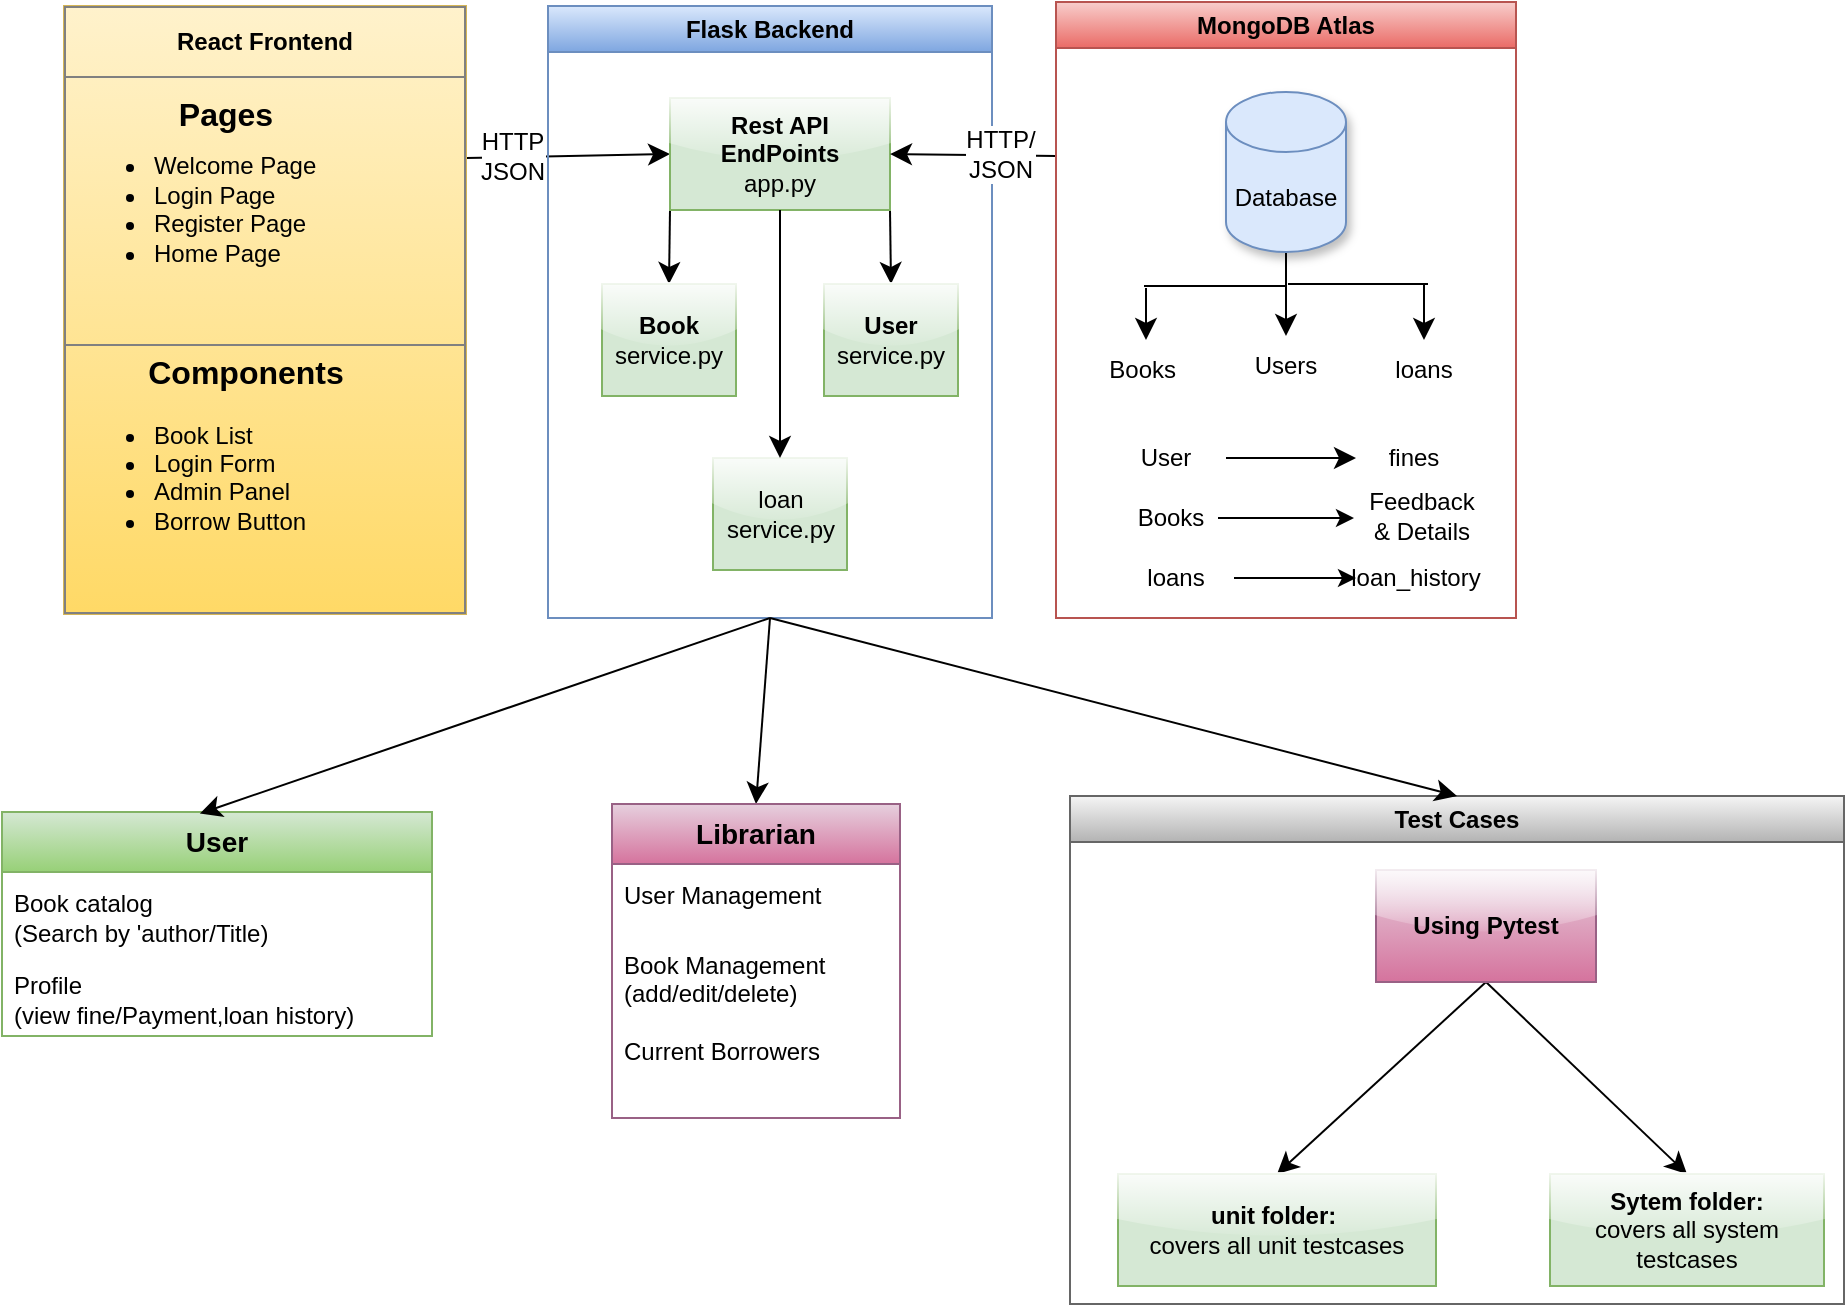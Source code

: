 <mxfile version="28.0.4">
  <diagram name="Page-1" id="vJJ5bVGyb-JGNTKWOepl">
    <mxGraphModel dx="2040" dy="1305" grid="0" gridSize="10" guides="1" tooltips="1" connect="1" arrows="1" fold="1" page="0" pageScale="1" pageWidth="850" pageHeight="1100" math="0" shadow="0">
      <root>
        <mxCell id="0" />
        <mxCell id="1" parent="0" />
        <mxCell id="rSjfv2H7Na3FDd_ksO-H-32" style="edgeStyle=none;curved=1;rounded=0;orthogonalLoop=1;jettySize=auto;html=1;exitX=1;exitY=0.25;exitDx=0;exitDy=0;entryX=0;entryY=0.5;entryDx=0;entryDy=0;fontSize=12;startSize=8;endSize=8;" parent="1" source="rW-h3uAhMxB-FjwPkZ2K-5" target="rSjfv2H7Na3FDd_ksO-H-4" edge="1">
          <mxGeometry relative="1" as="geometry" />
        </mxCell>
        <mxCell id="rSjfv2H7Na3FDd_ksO-H-33" value="HTTP&lt;div&gt;JSON&lt;/div&gt;" style="edgeLabel;html=1;align=center;verticalAlign=middle;resizable=0;points=[];fontSize=12;" parent="rSjfv2H7Na3FDd_ksO-H-32" vertex="1" connectable="0">
          <mxGeometry x="-0.453" y="1" relative="1" as="geometry">
            <mxPoint x="-5" as="offset" />
          </mxGeometry>
        </mxCell>
        <mxCell id="rW-h3uAhMxB-FjwPkZ2K-5" value="&lt;table border=&quot;1&quot; width=&quot;100%&quot; height=&quot;100%&quot; cellpadding=&quot;4&quot; style=&quot;width:100%;height:100%;border-collapse:collapse;&quot;&gt;&lt;tbody&gt;&lt;tr&gt;&lt;th align=&quot;center&quot;&gt;React Frontend&lt;/th&gt;&lt;/tr&gt;&lt;tr&gt;&lt;td&gt;&lt;ul&gt;&lt;li&gt;Welcome Page&lt;/li&gt;&lt;li&gt;Login Page&lt;/li&gt;&lt;li&gt;Register Page&lt;/li&gt;&lt;li&gt;Home Page&lt;/li&gt;&lt;/ul&gt;&lt;/td&gt;&lt;/tr&gt;&lt;tr&gt;&lt;td&gt;&lt;div&gt;&lt;ul&gt;&lt;li&gt;Book List&lt;/li&gt;&lt;li&gt;Login Form&lt;/li&gt;&lt;li&gt;Admin Panel&lt;/li&gt;&lt;li&gt;Borrow Button&lt;/li&gt;&lt;/ul&gt;&lt;/div&gt;&lt;/td&gt;&lt;/tr&gt;&lt;/tbody&gt;&lt;/table&gt;" style="text;html=1;whiteSpace=wrap;strokeColor=#d6b656;fillColor=#fff2cc;overflow=fill;gradientColor=#ffd966;" parent="1" vertex="1">
          <mxGeometry x="-37" y="-23" width="201" height="304" as="geometry" />
        </mxCell>
        <mxCell id="rSjfv2H7Na3FDd_ksO-H-1" value="&lt;b&gt;Pages&lt;/b&gt;" style="text;strokeColor=none;fillColor=none;html=1;align=center;verticalAlign=middle;whiteSpace=wrap;rounded=0;fontSize=16;" parent="1" vertex="1">
          <mxGeometry x="14" y="16" width="60" height="30" as="geometry" />
        </mxCell>
        <mxCell id="rSjfv2H7Na3FDd_ksO-H-2" value="Components" style="text;strokeColor=none;fillColor=none;html=1;align=center;verticalAlign=middle;whiteSpace=wrap;rounded=0;fontSize=16;fontStyle=1" parent="1" vertex="1">
          <mxGeometry x="24" y="145" width="60" height="30" as="geometry" />
        </mxCell>
        <mxCell id="rSjfv2H7Na3FDd_ksO-H-50" style="edgeStyle=none;curved=1;rounded=0;orthogonalLoop=1;jettySize=auto;html=1;exitX=0.5;exitY=1;exitDx=0;exitDy=0;fontSize=12;startSize=8;endSize=8;entryX=0.5;entryY=0;entryDx=0;entryDy=0;" parent="1" source="rSjfv2H7Na3FDd_ksO-H-3" target="rSjfv2H7Na3FDd_ksO-H-45" edge="1">
          <mxGeometry relative="1" as="geometry">
            <mxPoint x="316.176" y="335.177" as="targetPoint" />
          </mxGeometry>
        </mxCell>
        <mxCell id="rSjfv2H7Na3FDd_ksO-H-3" value="Flask Backend" style="swimlane;whiteSpace=wrap;html=1;fillColor=#dae8fc;strokeColor=#6c8ebf;gradientColor=#7ea6e0;" parent="1" vertex="1">
          <mxGeometry x="205" y="-23" width="222" height="306" as="geometry" />
        </mxCell>
        <mxCell id="rSjfv2H7Na3FDd_ksO-H-10" style="edgeStyle=none;curved=1;rounded=0;orthogonalLoop=1;jettySize=auto;html=1;exitX=0;exitY=1;exitDx=0;exitDy=0;entryX=0.5;entryY=0;entryDx=0;entryDy=0;fontSize=12;startSize=8;endSize=8;" parent="rSjfv2H7Na3FDd_ksO-H-3" source="rSjfv2H7Na3FDd_ksO-H-4" target="rSjfv2H7Na3FDd_ksO-H-7" edge="1">
          <mxGeometry relative="1" as="geometry" />
        </mxCell>
        <mxCell id="rSjfv2H7Na3FDd_ksO-H-11" style="edgeStyle=none;curved=1;rounded=0;orthogonalLoop=1;jettySize=auto;html=1;exitX=1;exitY=1;exitDx=0;exitDy=0;entryX=0.5;entryY=0;entryDx=0;entryDy=0;fontSize=12;startSize=8;endSize=8;" parent="rSjfv2H7Na3FDd_ksO-H-3" source="rSjfv2H7Na3FDd_ksO-H-4" target="rSjfv2H7Na3FDd_ksO-H-6" edge="1">
          <mxGeometry relative="1" as="geometry" />
        </mxCell>
        <mxCell id="rSjfv2H7Na3FDd_ksO-H-4" value="&lt;b&gt;Rest API EndPoints&lt;/b&gt;&lt;div&gt;app.py&lt;/div&gt;" style="rounded=0;whiteSpace=wrap;html=1;fillColor=#d5e8d4;strokeColor=#82b366;glass=1;" parent="rSjfv2H7Na3FDd_ksO-H-3" vertex="1">
          <mxGeometry x="61" y="46" width="110" height="56" as="geometry" />
        </mxCell>
        <mxCell id="rSjfv2H7Na3FDd_ksO-H-6" value="&lt;b&gt;User&lt;/b&gt;&lt;div&gt;service.py&lt;/div&gt;" style="rounded=0;whiteSpace=wrap;html=1;fillColor=#d5e8d4;strokeColor=#82b366;glass=1;" parent="rSjfv2H7Na3FDd_ksO-H-3" vertex="1">
          <mxGeometry x="138" y="139" width="67" height="56" as="geometry" />
        </mxCell>
        <mxCell id="rSjfv2H7Na3FDd_ksO-H-7" value="&lt;b&gt;Book&lt;/b&gt;&lt;div&gt;service.py&lt;/div&gt;" style="rounded=0;whiteSpace=wrap;html=1;fillColor=#d5e8d4;strokeColor=#82b366;glass=1;" parent="rSjfv2H7Na3FDd_ksO-H-3" vertex="1">
          <mxGeometry x="27" y="139" width="67" height="56" as="geometry" />
        </mxCell>
        <mxCell id="rSjfv2H7Na3FDd_ksO-H-8" value="loan&lt;div&gt;service.py&lt;/div&gt;" style="rounded=0;whiteSpace=wrap;html=1;fillColor=#d5e8d4;strokeColor=#82b366;glass=1;" parent="rSjfv2H7Na3FDd_ksO-H-3" vertex="1">
          <mxGeometry x="82.5" y="226" width="67" height="56" as="geometry" />
        </mxCell>
        <mxCell id="rSjfv2H7Na3FDd_ksO-H-12" style="edgeStyle=none;curved=1;rounded=0;orthogonalLoop=1;jettySize=auto;html=1;exitX=0.5;exitY=1;exitDx=0;exitDy=0;entryX=0.5;entryY=0;entryDx=0;entryDy=0;fontSize=12;startSize=8;endSize=8;" parent="rSjfv2H7Na3FDd_ksO-H-3" source="rSjfv2H7Na3FDd_ksO-H-4" target="rSjfv2H7Na3FDd_ksO-H-8" edge="1">
          <mxGeometry relative="1" as="geometry" />
        </mxCell>
        <mxCell id="rSjfv2H7Na3FDd_ksO-H-30" style="edgeStyle=none;curved=1;rounded=0;orthogonalLoop=1;jettySize=auto;html=1;exitX=0;exitY=0.25;exitDx=0;exitDy=0;entryX=1;entryY=0.5;entryDx=0;entryDy=0;fontSize=12;startSize=8;endSize=8;" parent="1" source="rSjfv2H7Na3FDd_ksO-H-13" target="rSjfv2H7Na3FDd_ksO-H-4" edge="1">
          <mxGeometry relative="1" as="geometry" />
        </mxCell>
        <mxCell id="rSjfv2H7Na3FDd_ksO-H-31" value="HTTP/&lt;div&gt;JSON&lt;/div&gt;" style="edgeLabel;html=1;align=center;verticalAlign=middle;resizable=0;points=[];fontSize=12;" parent="rSjfv2H7Na3FDd_ksO-H-30" vertex="1" connectable="0">
          <mxGeometry x="-0.31" y="-1" relative="1" as="geometry">
            <mxPoint as="offset" />
          </mxGeometry>
        </mxCell>
        <mxCell id="rSjfv2H7Na3FDd_ksO-H-13" value="MongoDB Atlas" style="swimlane;whiteSpace=wrap;html=1;fillColor=#f8cecc;strokeColor=#b85450;gradientColor=#ea6b66;" parent="1" vertex="1">
          <mxGeometry x="459" y="-25" width="230" height="308" as="geometry" />
        </mxCell>
        <mxCell id="rSjfv2H7Na3FDd_ksO-H-19" style="edgeStyle=none;curved=1;rounded=0;orthogonalLoop=1;jettySize=auto;html=1;exitX=0.5;exitY=1;exitDx=0;exitDy=0;exitPerimeter=0;fontSize=12;startSize=8;endSize=8;" parent="rSjfv2H7Na3FDd_ksO-H-13" source="rSjfv2H7Na3FDd_ksO-H-14" target="rSjfv2H7Na3FDd_ksO-H-16" edge="1">
          <mxGeometry relative="1" as="geometry">
            <Array as="points">
              <mxPoint x="115" y="147" />
            </Array>
          </mxGeometry>
        </mxCell>
        <mxCell id="rSjfv2H7Na3FDd_ksO-H-14" value="Database" style="shape=cylinder3;whiteSpace=wrap;html=1;boundedLbl=1;backgroundOutline=1;size=15;fillColor=#dae8fc;strokeColor=#6c8ebf;shadow=1;" parent="rSjfv2H7Na3FDd_ksO-H-13" vertex="1">
          <mxGeometry x="85" y="45" width="60" height="80" as="geometry" />
        </mxCell>
        <mxCell id="rSjfv2H7Na3FDd_ksO-H-15" value="Books&amp;nbsp;" style="text;html=1;align=center;verticalAlign=middle;whiteSpace=wrap;rounded=0;" parent="rSjfv2H7Na3FDd_ksO-H-13" vertex="1">
          <mxGeometry x="15" y="169" width="60" height="30" as="geometry" />
        </mxCell>
        <mxCell id="rSjfv2H7Na3FDd_ksO-H-16" value="Users" style="text;html=1;align=center;verticalAlign=middle;whiteSpace=wrap;rounded=0;" parent="rSjfv2H7Na3FDd_ksO-H-13" vertex="1">
          <mxGeometry x="85" y="167" width="60" height="30" as="geometry" />
        </mxCell>
        <mxCell id="rSjfv2H7Na3FDd_ksO-H-17" value="loans" style="text;html=1;align=center;verticalAlign=middle;whiteSpace=wrap;rounded=0;" parent="rSjfv2H7Na3FDd_ksO-H-13" vertex="1">
          <mxGeometry x="154" y="169" width="60" height="30" as="geometry" />
        </mxCell>
        <mxCell id="rSjfv2H7Na3FDd_ksO-H-26" value="User" style="text;html=1;align=center;verticalAlign=middle;whiteSpace=wrap;rounded=0;" parent="rSjfv2H7Na3FDd_ksO-H-13" vertex="1">
          <mxGeometry x="25" y="213" width="60" height="30" as="geometry" />
        </mxCell>
        <mxCell id="rSjfv2H7Na3FDd_ksO-H-27" value="fines" style="text;html=1;align=center;verticalAlign=middle;whiteSpace=wrap;rounded=0;" parent="rSjfv2H7Na3FDd_ksO-H-13" vertex="1">
          <mxGeometry x="150" y="211.5" width="58" height="33" as="geometry" />
        </mxCell>
        <mxCell id="rSjfv2H7Na3FDd_ksO-H-28" value="" style="endArrow=classic;html=1;rounded=0;fontSize=12;startSize=8;endSize=8;curved=1;exitX=1;exitY=0.5;exitDx=0;exitDy=0;entryX=0;entryY=0.5;entryDx=0;entryDy=0;" parent="rSjfv2H7Na3FDd_ksO-H-13" source="rSjfv2H7Na3FDd_ksO-H-26" target="rSjfv2H7Na3FDd_ksO-H-27" edge="1">
          <mxGeometry width="50" height="50" relative="1" as="geometry">
            <mxPoint x="89" y="200" as="sourcePoint" />
            <mxPoint x="139" y="150" as="targetPoint" />
          </mxGeometry>
        </mxCell>
        <mxCell id="rSjfv2H7Na3FDd_ksO-H-29" value="loan_history" style="text;html=1;align=center;verticalAlign=middle;whiteSpace=wrap;rounded=0;" parent="rSjfv2H7Na3FDd_ksO-H-13" vertex="1">
          <mxGeometry x="150" y="273" width="60" height="30" as="geometry" />
        </mxCell>
        <mxCell id="VG6UWsZcRLQvZ0x-wm1v-1" value="Books" style="text;html=1;align=center;verticalAlign=middle;whiteSpace=wrap;rounded=0;" parent="rSjfv2H7Na3FDd_ksO-H-13" vertex="1">
          <mxGeometry x="34" y="243" width="47" height="30" as="geometry" />
        </mxCell>
        <mxCell id="VG6UWsZcRLQvZ0x-wm1v-2" value="Feedback &amp;amp; Details" style="text;html=1;align=center;verticalAlign=middle;whiteSpace=wrap;rounded=0;" parent="rSjfv2H7Na3FDd_ksO-H-13" vertex="1">
          <mxGeometry x="154" y="240" width="58" height="33" as="geometry" />
        </mxCell>
        <mxCell id="VG6UWsZcRLQvZ0x-wm1v-5" value="loans" style="text;html=1;align=center;verticalAlign=middle;whiteSpace=wrap;rounded=0;" parent="rSjfv2H7Na3FDd_ksO-H-13" vertex="1">
          <mxGeometry x="31" y="271.5" width="58" height="33" as="geometry" />
        </mxCell>
        <mxCell id="VG6UWsZcRLQvZ0x-wm1v-6" value="" style="endArrow=classic;html=1;rounded=0;exitX=1;exitY=0.5;exitDx=0;exitDy=0;entryX=0;entryY=0.5;entryDx=0;entryDy=0;" parent="rSjfv2H7Na3FDd_ksO-H-13" source="VG6UWsZcRLQvZ0x-wm1v-5" target="rSjfv2H7Na3FDd_ksO-H-29" edge="1">
          <mxGeometry width="50" height="50" relative="1" as="geometry">
            <mxPoint x="180" y="358" as="sourcePoint" />
            <mxPoint x="248" y="358" as="targetPoint" />
          </mxGeometry>
        </mxCell>
        <mxCell id="rSjfv2H7Na3FDd_ksO-H-22" value="" style="endArrow=none;html=1;rounded=0;fontSize=12;startSize=8;endSize=8;curved=1;" parent="1" edge="1">
          <mxGeometry width="50" height="50" relative="1" as="geometry">
            <mxPoint x="503" y="117" as="sourcePoint" />
            <mxPoint x="574" y="117" as="targetPoint" />
          </mxGeometry>
        </mxCell>
        <mxCell id="rSjfv2H7Na3FDd_ksO-H-23" value="" style="endArrow=none;html=1;rounded=0;fontSize=12;startSize=8;endSize=8;curved=1;" parent="1" edge="1">
          <mxGeometry width="50" height="50" relative="1" as="geometry">
            <mxPoint x="575" y="116" as="sourcePoint" />
            <mxPoint x="645" y="116" as="targetPoint" />
          </mxGeometry>
        </mxCell>
        <mxCell id="rSjfv2H7Na3FDd_ksO-H-24" value="" style="endArrow=classic;html=1;rounded=0;fontSize=12;startSize=8;endSize=8;curved=1;entryX=0.5;entryY=0;entryDx=0;entryDy=0;" parent="1" target="rSjfv2H7Na3FDd_ksO-H-15" edge="1">
          <mxGeometry width="50" height="50" relative="1" as="geometry">
            <mxPoint x="504" y="118" as="sourcePoint" />
            <mxPoint x="459" y="155" as="targetPoint" />
          </mxGeometry>
        </mxCell>
        <mxCell id="rSjfv2H7Na3FDd_ksO-H-25" value="" style="endArrow=classic;html=1;rounded=0;fontSize=12;startSize=8;endSize=8;curved=1;entryX=0.5;entryY=0;entryDx=0;entryDy=0;" parent="1" target="rSjfv2H7Na3FDd_ksO-H-17" edge="1">
          <mxGeometry width="50" height="50" relative="1" as="geometry">
            <mxPoint x="643" y="116" as="sourcePoint" />
            <mxPoint x="598" y="125" as="targetPoint" />
          </mxGeometry>
        </mxCell>
        <mxCell id="rSjfv2H7Na3FDd_ksO-H-41" value="&lt;b&gt;&lt;font style=&quot;font-size: 14px;&quot;&gt;User&lt;/font&gt;&lt;/b&gt;" style="swimlane;fontStyle=0;childLayout=stackLayout;horizontal=1;startSize=30;horizontalStack=0;resizeParent=1;resizeParentMax=0;resizeLast=0;collapsible=1;marginBottom=0;whiteSpace=wrap;html=1;fillColor=#d5e8d4;strokeColor=#82b366;gradientColor=#97d077;" parent="1" vertex="1">
          <mxGeometry x="-68" y="380" width="215" height="112" as="geometry" />
        </mxCell>
        <mxCell id="rSjfv2H7Na3FDd_ksO-H-42" value="Book catalog&lt;div&gt;(Search by &#39;author/Title)&lt;/div&gt;" style="text;strokeColor=none;fillColor=none;align=left;verticalAlign=middle;spacingLeft=4;spacingRight=4;overflow=hidden;points=[[0,0.5],[1,0.5]];portConstraint=eastwest;rotatable=0;whiteSpace=wrap;html=1;" parent="rSjfv2H7Na3FDd_ksO-H-41" vertex="1">
          <mxGeometry y="30" width="215" height="45" as="geometry" />
        </mxCell>
        <mxCell id="rSjfv2H7Na3FDd_ksO-H-43" value="Profile&lt;div&gt;(view fine/Payment,loan history)&lt;/div&gt;" style="text;strokeColor=none;fillColor=none;align=left;verticalAlign=middle;spacingLeft=4;spacingRight=4;overflow=hidden;points=[[0,0.5],[1,0.5]];portConstraint=eastwest;rotatable=0;whiteSpace=wrap;html=1;" parent="rSjfv2H7Na3FDd_ksO-H-41" vertex="1">
          <mxGeometry y="75" width="215" height="37" as="geometry" />
        </mxCell>
        <mxCell id="rSjfv2H7Na3FDd_ksO-H-45" value="&lt;b&gt;&lt;font style=&quot;font-size: 14px;&quot;&gt;Librarian&lt;/font&gt;&lt;/b&gt;" style="swimlane;fontStyle=0;childLayout=stackLayout;horizontal=1;startSize=30;horizontalStack=0;resizeParent=1;resizeParentMax=0;resizeLast=0;collapsible=1;marginBottom=0;whiteSpace=wrap;html=1;fillColor=#e6d0de;strokeColor=#996185;gradientColor=#d5739d;" parent="1" vertex="1">
          <mxGeometry x="237" y="376" width="144" height="157" as="geometry">
            <mxRectangle x="391" y="352" width="95" height="30" as="alternateBounds" />
          </mxGeometry>
        </mxCell>
        <mxCell id="rSjfv2H7Na3FDd_ksO-H-46" value="User Management" style="text;strokeColor=none;fillColor=none;align=left;verticalAlign=middle;spacingLeft=4;spacingRight=4;overflow=hidden;points=[[0,0.5],[1,0.5]];portConstraint=eastwest;rotatable=0;whiteSpace=wrap;html=1;" parent="rSjfv2H7Na3FDd_ksO-H-45" vertex="1">
          <mxGeometry y="30" width="144" height="31" as="geometry" />
        </mxCell>
        <mxCell id="rSjfv2H7Na3FDd_ksO-H-47" value="Book Management&lt;div&gt;(add/edit/delete)&lt;/div&gt;&lt;div&gt;&lt;br&gt;&lt;/div&gt;&lt;div&gt;Current Borrowers&lt;/div&gt;&lt;div&gt;&lt;br&gt;&lt;/div&gt;" style="text;strokeColor=none;fillColor=none;align=left;verticalAlign=middle;spacingLeft=4;spacingRight=4;overflow=hidden;points=[[0,0.5],[1,0.5]];portConstraint=eastwest;rotatable=0;whiteSpace=wrap;html=1;" parent="rSjfv2H7Na3FDd_ksO-H-45" vertex="1">
          <mxGeometry y="61" width="144" height="96" as="geometry" />
        </mxCell>
        <mxCell id="rSjfv2H7Na3FDd_ksO-H-51" style="edgeStyle=none;curved=1;rounded=0;orthogonalLoop=1;jettySize=auto;html=1;exitX=0.5;exitY=1;exitDx=0;exitDy=0;entryX=0.46;entryY=0.007;entryDx=0;entryDy=0;entryPerimeter=0;fontSize=12;startSize=8;endSize=8;" parent="1" source="rSjfv2H7Na3FDd_ksO-H-3" target="rSjfv2H7Na3FDd_ksO-H-41" edge="1">
          <mxGeometry relative="1" as="geometry" />
        </mxCell>
        <mxCell id="VG6UWsZcRLQvZ0x-wm1v-4" value="" style="endArrow=classic;html=1;rounded=0;exitX=1;exitY=0.5;exitDx=0;exitDy=0;" parent="1" source="VG6UWsZcRLQvZ0x-wm1v-1" edge="1">
          <mxGeometry width="50" height="50" relative="1" as="geometry">
            <mxPoint x="265" y="248" as="sourcePoint" />
            <mxPoint x="608" y="233" as="targetPoint" />
          </mxGeometry>
        </mxCell>
        <mxCell id="Wb1rFGCK3czyP2KJ1G16-1" value="Test Cases" style="swimlane;whiteSpace=wrap;html=1;fillColor=#f5f5f5;strokeColor=#666666;gradientColor=#b3b3b3;" vertex="1" parent="1">
          <mxGeometry x="466" y="372" width="387" height="254" as="geometry" />
        </mxCell>
        <mxCell id="Wb1rFGCK3czyP2KJ1G16-2" style="edgeStyle=none;curved=1;rounded=0;orthogonalLoop=1;jettySize=auto;html=1;exitX=0.5;exitY=1;exitDx=0;exitDy=0;entryX=0.5;entryY=0;entryDx=0;entryDy=0;fontSize=12;startSize=8;endSize=8;" edge="1" parent="Wb1rFGCK3czyP2KJ1G16-1" source="Wb1rFGCK3czyP2KJ1G16-4" target="Wb1rFGCK3czyP2KJ1G16-6">
          <mxGeometry relative="1" as="geometry" />
        </mxCell>
        <mxCell id="Wb1rFGCK3czyP2KJ1G16-3" style="edgeStyle=none;curved=1;rounded=0;orthogonalLoop=1;jettySize=auto;html=1;exitX=0.5;exitY=1;exitDx=0;exitDy=0;entryX=0.5;entryY=0;entryDx=0;entryDy=0;fontSize=12;startSize=8;endSize=8;" edge="1" parent="Wb1rFGCK3czyP2KJ1G16-1" source="Wb1rFGCK3czyP2KJ1G16-4" target="Wb1rFGCK3czyP2KJ1G16-5">
          <mxGeometry relative="1" as="geometry" />
        </mxCell>
        <mxCell id="Wb1rFGCK3czyP2KJ1G16-4" value="&lt;b&gt;Using Pytest&lt;/b&gt;" style="rounded=0;whiteSpace=wrap;html=1;fillColor=#e6d0de;strokeColor=#996185;glass=1;gradientColor=#d5739d;" vertex="1" parent="Wb1rFGCK3czyP2KJ1G16-1">
          <mxGeometry x="153" y="37" width="110" height="56" as="geometry" />
        </mxCell>
        <mxCell id="Wb1rFGCK3czyP2KJ1G16-5" value="&lt;b&gt;Sytem folder:&lt;/b&gt;&lt;br&gt;&lt;div&gt;covers all system testcases&lt;/div&gt;" style="rounded=0;whiteSpace=wrap;html=1;fillColor=#d5e8d4;strokeColor=#82b366;glass=1;" vertex="1" parent="Wb1rFGCK3czyP2KJ1G16-1">
          <mxGeometry x="240" y="189" width="137" height="56" as="geometry" />
        </mxCell>
        <mxCell id="Wb1rFGCK3czyP2KJ1G16-6" value="&lt;b&gt;unit folder:&amp;nbsp;&lt;/b&gt;&lt;br&gt;covers all unit testcases" style="rounded=0;whiteSpace=wrap;html=1;fillColor=#d5e8d4;strokeColor=#82b366;glass=1;" vertex="1" parent="Wb1rFGCK3czyP2KJ1G16-1">
          <mxGeometry x="24" y="189" width="159" height="56" as="geometry" />
        </mxCell>
        <mxCell id="Wb1rFGCK3czyP2KJ1G16-9" style="edgeStyle=none;curved=1;rounded=0;orthogonalLoop=1;jettySize=auto;html=1;exitX=0.5;exitY=1;exitDx=0;exitDy=0;entryX=0.5;entryY=0;entryDx=0;entryDy=0;fontSize=12;startSize=8;endSize=8;" edge="1" parent="1" source="rSjfv2H7Na3FDd_ksO-H-3" target="Wb1rFGCK3czyP2KJ1G16-1">
          <mxGeometry relative="1" as="geometry">
            <mxPoint x="655" y="296" as="sourcePoint" />
            <mxPoint x="370" y="394" as="targetPoint" />
          </mxGeometry>
        </mxCell>
      </root>
    </mxGraphModel>
  </diagram>
</mxfile>
